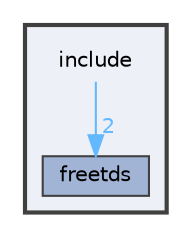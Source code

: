 digraph "include"
{
 // LATEX_PDF_SIZE
  bgcolor="transparent";
  edge [fontname=Helvetica,fontsize=10,labelfontname=Helvetica,labelfontsize=10];
  node [fontname=Helvetica,fontsize=10,shape=box,height=0.2,width=0.4];
  compound=true
  subgraph clusterdir_d44c64559bbebec7f509842c48db8b23 {
    graph [ bgcolor="#edf0f7", pencolor="grey25", label="", fontname=Helvetica,fontsize=10 style="filled,bold", URL="dir_d44c64559bbebec7f509842c48db8b23.html",tooltip=""]
    dir_d44c64559bbebec7f509842c48db8b23 [shape=plaintext, label="include"];
  dir_f46f2c05841018b6ef8dbd3316ddb41a [label="freetds", fillcolor="#a2b4d6", color="grey25", style="filled", URL="dir_f46f2c05841018b6ef8dbd3316ddb41a.html",tooltip=""];
  }
  dir_d44c64559bbebec7f509842c48db8b23->dir_f46f2c05841018b6ef8dbd3316ddb41a [headlabel="2", labeldistance=1.5 headhref="dir_000006_000005.html" href="dir_000006_000005.html" color="steelblue1" fontcolor="steelblue1"];
}

